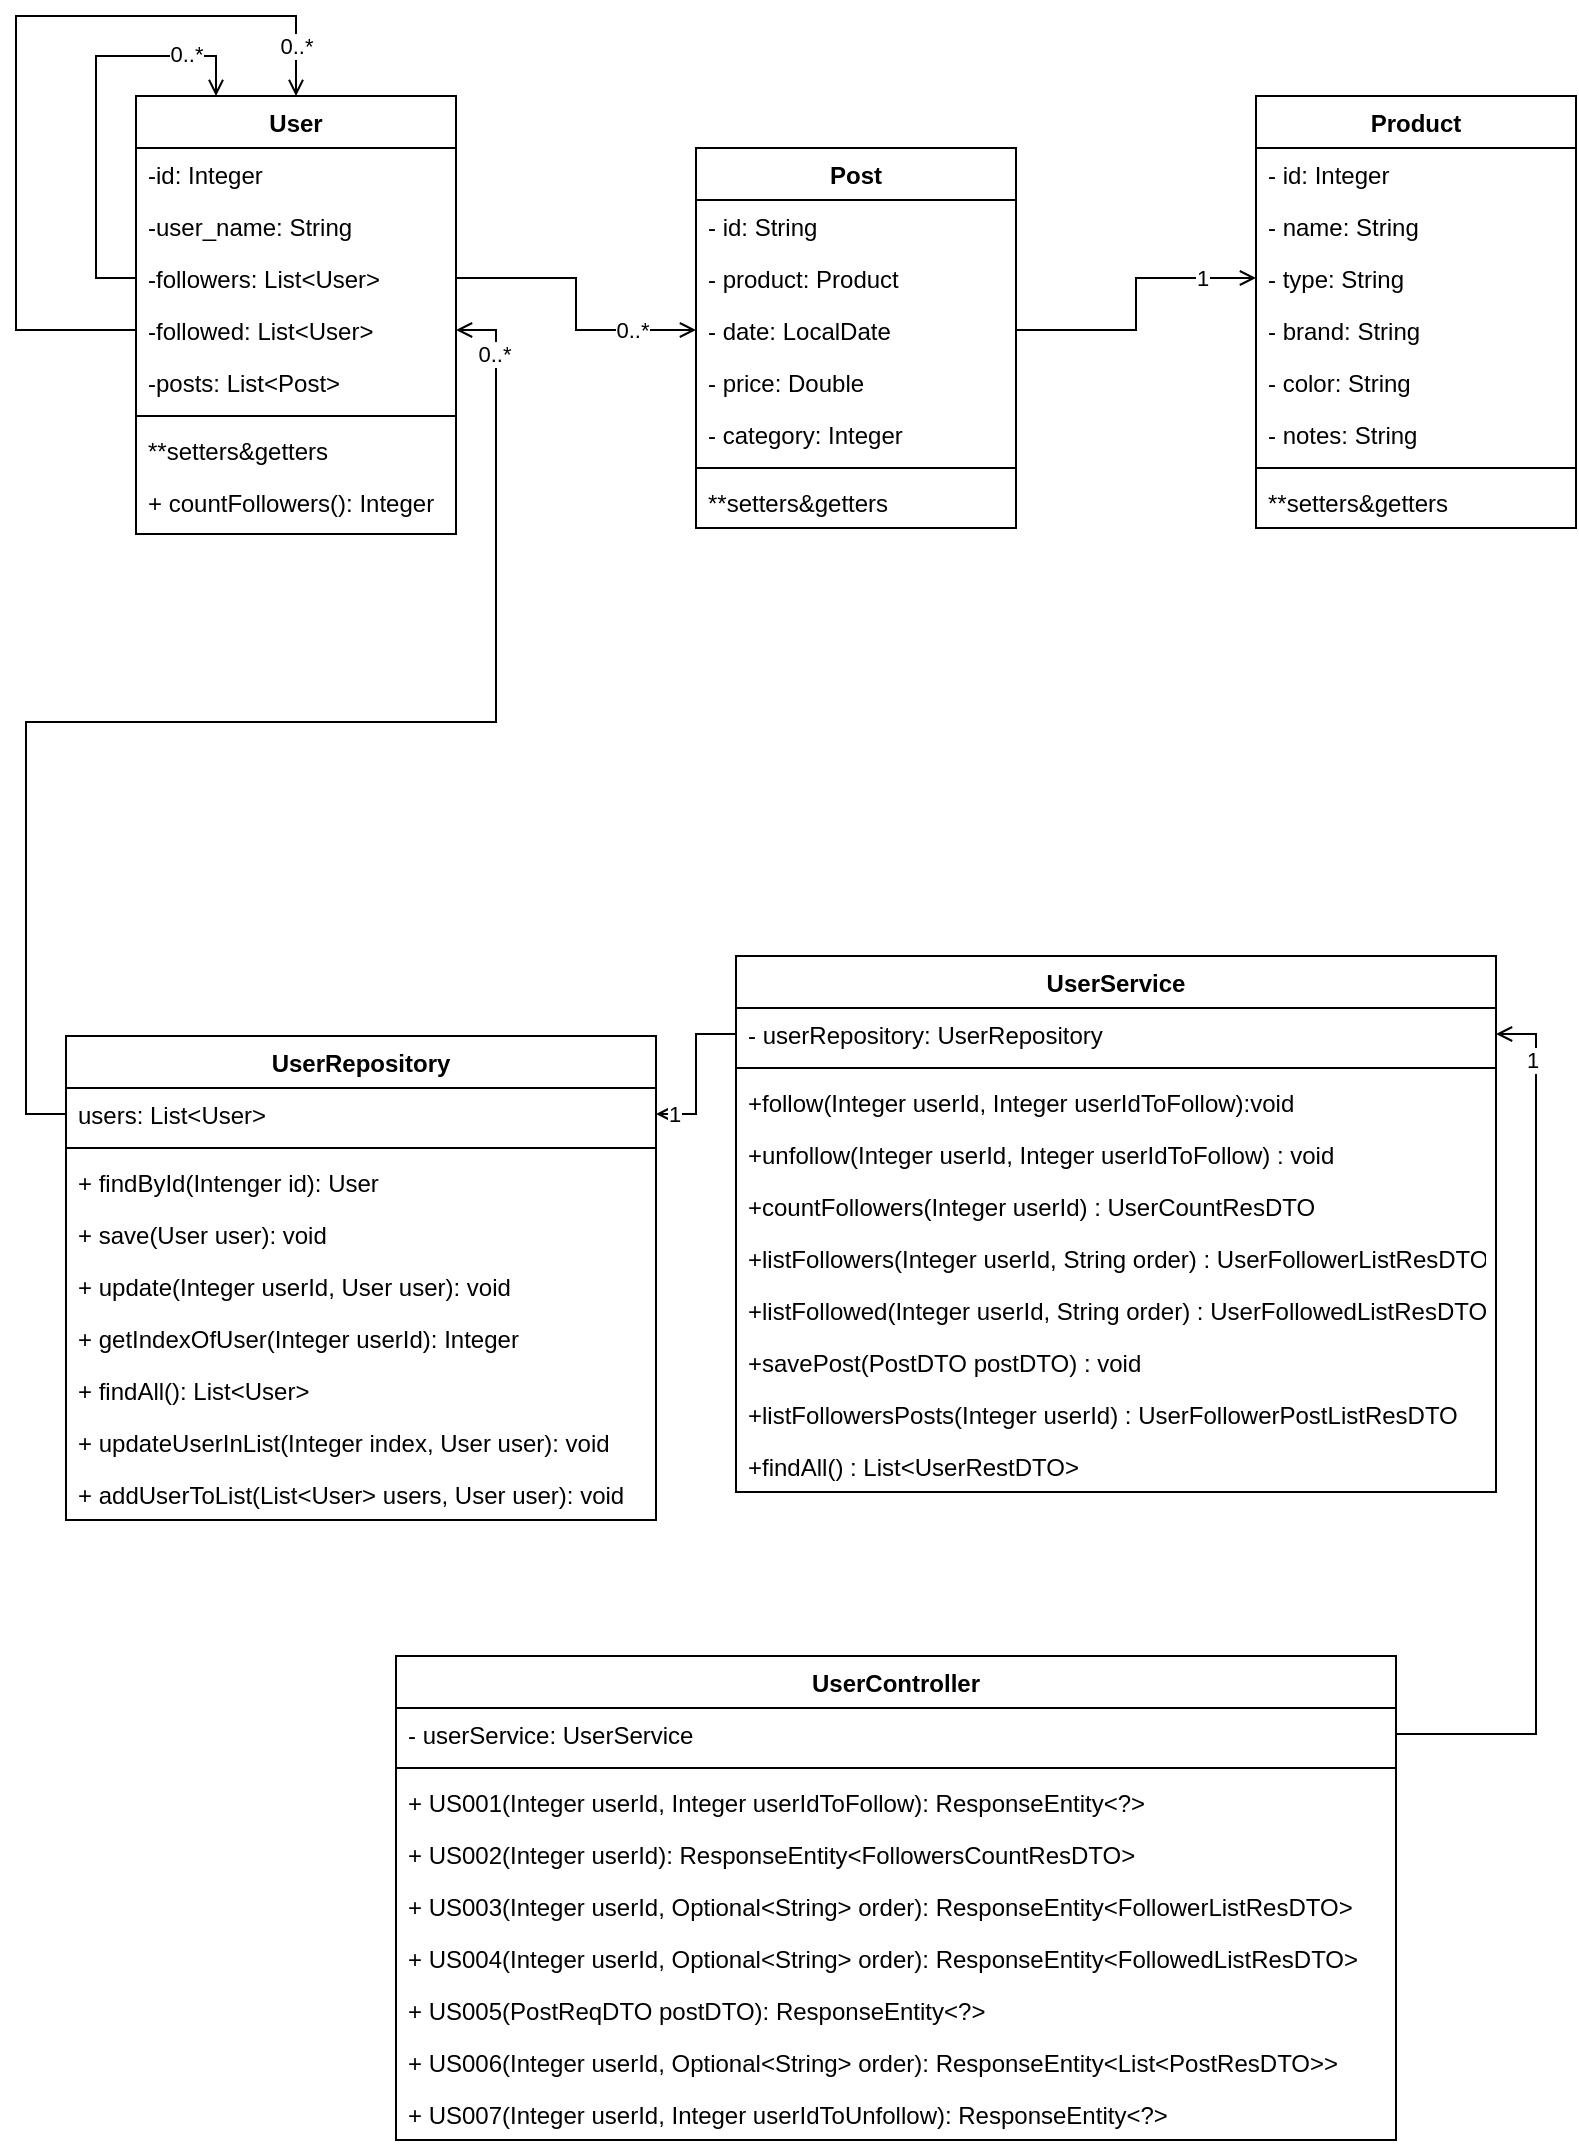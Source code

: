 <mxfile version="20.2.3" type="device"><diagram id="C5RBs43oDa-KdzZeNtuy" name="Page-1"><mxGraphModel dx="1186" dy="547" grid="1" gridSize="10" guides="1" tooltips="1" connect="1" arrows="1" fold="1" page="1" pageScale="1" pageWidth="827" pageHeight="1169" math="0" shadow="0"><root><mxCell id="WIyWlLk6GJQsqaUBKTNV-0"/><mxCell id="WIyWlLk6GJQsqaUBKTNV-1" parent="WIyWlLk6GJQsqaUBKTNV-0"/><mxCell id="zkfFHV4jXpPFQw0GAbJ--0" value="User" style="swimlane;fontStyle=1;align=center;verticalAlign=top;childLayout=stackLayout;horizontal=1;startSize=26;horizontalStack=0;resizeParent=1;resizeLast=0;collapsible=1;marginBottom=0;rounded=0;shadow=0;strokeWidth=1;" parent="WIyWlLk6GJQsqaUBKTNV-1" vertex="1"><mxGeometry x="80" y="131" width="160" height="219" as="geometry"><mxRectangle x="230" y="140" width="160" height="26" as="alternateBounds"/></mxGeometry></mxCell><mxCell id="zkfFHV4jXpPFQw0GAbJ--3" value="-id: Integer" style="text;align=left;verticalAlign=top;spacingLeft=4;spacingRight=4;overflow=hidden;rotatable=0;points=[[0,0.5],[1,0.5]];portConstraint=eastwest;rounded=0;shadow=0;html=0;" parent="zkfFHV4jXpPFQw0GAbJ--0" vertex="1"><mxGeometry y="26" width="160" height="26" as="geometry"/></mxCell><mxCell id="zkfFHV4jXpPFQw0GAbJ--2" value="-user_name: String" style="text;align=left;verticalAlign=top;spacingLeft=4;spacingRight=4;overflow=hidden;rotatable=0;points=[[0,0.5],[1,0.5]];portConstraint=eastwest;rounded=0;shadow=0;html=0;" parent="zkfFHV4jXpPFQw0GAbJ--0" vertex="1"><mxGeometry y="52" width="160" height="26" as="geometry"/></mxCell><mxCell id="iZrina8T1siH7-lj8EyE-84" style="edgeStyle=orthogonalEdgeStyle;rounded=0;orthogonalLoop=1;jettySize=auto;html=1;entryX=0.25;entryY=0;entryDx=0;entryDy=0;endArrow=open;endFill=0;" parent="zkfFHV4jXpPFQw0GAbJ--0" source="zkfFHV4jXpPFQw0GAbJ--1" target="zkfFHV4jXpPFQw0GAbJ--0" edge="1"><mxGeometry relative="1" as="geometry"><Array as="points"><mxPoint x="-20" y="91"/><mxPoint x="-20" y="-20"/><mxPoint x="40" y="-20"/></Array></mxGeometry></mxCell><mxCell id="iZrina8T1siH7-lj8EyE-86" value="0..*" style="edgeLabel;html=1;align=center;verticalAlign=middle;resizable=0;points=[];" parent="iZrina8T1siH7-lj8EyE-84" vertex="1" connectable="0"><mxGeometry x="0.725" y="2" relative="1" as="geometry"><mxPoint x="-6" y="1" as="offset"/></mxGeometry></mxCell><mxCell id="zkfFHV4jXpPFQw0GAbJ--1" value="-followers: List&lt;User&gt;" style="text;align=left;verticalAlign=top;spacingLeft=4;spacingRight=4;overflow=hidden;rotatable=0;points=[[0,0.5],[1,0.5]];portConstraint=eastwest;" parent="zkfFHV4jXpPFQw0GAbJ--0" vertex="1"><mxGeometry y="78" width="160" height="26" as="geometry"/></mxCell><mxCell id="iZrina8T1siH7-lj8EyE-85" style="edgeStyle=orthogonalEdgeStyle;rounded=0;orthogonalLoop=1;jettySize=auto;html=1;exitX=0;exitY=0.5;exitDx=0;exitDy=0;entryX=0.5;entryY=0;entryDx=0;entryDy=0;endArrow=open;endFill=0;" parent="zkfFHV4jXpPFQw0GAbJ--0" source="zkfFHV4jXpPFQw0GAbJ--5" target="zkfFHV4jXpPFQw0GAbJ--0" edge="1"><mxGeometry relative="1" as="geometry"><Array as="points"><mxPoint x="-60" y="117"/><mxPoint x="-60" y="-40"/><mxPoint x="80" y="-40"/></Array></mxGeometry></mxCell><mxCell id="iZrina8T1siH7-lj8EyE-87" value="0..*" style="edgeLabel;html=1;align=center;verticalAlign=middle;resizable=0;points=[];" parent="iZrina8T1siH7-lj8EyE-85" vertex="1" connectable="0"><mxGeometry x="0.841" relative="1" as="geometry"><mxPoint y="6" as="offset"/></mxGeometry></mxCell><mxCell id="zkfFHV4jXpPFQw0GAbJ--5" value="-followed: List&lt;User&gt;" style="text;align=left;verticalAlign=top;spacingLeft=4;spacingRight=4;overflow=hidden;rotatable=0;points=[[0,0.5],[1,0.5]];portConstraint=eastwest;" parent="zkfFHV4jXpPFQw0GAbJ--0" vertex="1"><mxGeometry y="104" width="160" height="26" as="geometry"/></mxCell><mxCell id="iZrina8T1siH7-lj8EyE-9" value="-posts: List&lt;Post&gt;" style="text;align=left;verticalAlign=top;spacingLeft=4;spacingRight=4;overflow=hidden;rotatable=0;points=[[0,0.5],[1,0.5]];portConstraint=eastwest;" parent="zkfFHV4jXpPFQw0GAbJ--0" vertex="1"><mxGeometry y="130" width="160" height="26" as="geometry"/></mxCell><mxCell id="zkfFHV4jXpPFQw0GAbJ--4" value="" style="line;html=1;strokeWidth=1;align=left;verticalAlign=middle;spacingTop=-1;spacingLeft=3;spacingRight=3;rotatable=0;labelPosition=right;points=[];portConstraint=eastwest;" parent="zkfFHV4jXpPFQw0GAbJ--0" vertex="1"><mxGeometry y="156" width="160" height="8" as="geometry"/></mxCell><mxCell id="iZrina8T1siH7-lj8EyE-1" value="**setters&amp;getters" style="text;align=left;verticalAlign=top;spacingLeft=4;spacingRight=4;overflow=hidden;rotatable=0;points=[[0,0.5],[1,0.5]];portConstraint=eastwest;rounded=0;shadow=0;html=0;" parent="zkfFHV4jXpPFQw0GAbJ--0" vertex="1"><mxGeometry y="164" width="160" height="26" as="geometry"/></mxCell><mxCell id="iZrina8T1siH7-lj8EyE-89" value="+ countFollowers(): Integer" style="text;align=left;verticalAlign=top;spacingLeft=4;spacingRight=4;overflow=hidden;rotatable=0;points=[[0,0.5],[1,0.5]];portConstraint=eastwest;rounded=0;shadow=0;html=0;" parent="zkfFHV4jXpPFQw0GAbJ--0" vertex="1"><mxGeometry y="190" width="160" height="26" as="geometry"/></mxCell><mxCell id="iZrina8T1siH7-lj8EyE-78" style="edgeStyle=orthogonalEdgeStyle;rounded=0;orthogonalLoop=1;jettySize=auto;html=1;exitX=0;exitY=0.5;exitDx=0;exitDy=0;entryX=1;entryY=0.5;entryDx=0;entryDy=0;endArrow=open;endFill=0;" parent="WIyWlLk6GJQsqaUBKTNV-1" source="iZrina8T1siH7-lj8EyE-34" target="zkfFHV4jXpPFQw0GAbJ--5" edge="1"><mxGeometry relative="1" as="geometry"/></mxCell><mxCell id="iZrina8T1siH7-lj8EyE-79" value="0..*" style="edgeLabel;html=1;align=center;verticalAlign=middle;resizable=0;points=[];" parent="iZrina8T1siH7-lj8EyE-78" vertex="1" connectable="0"><mxGeometry x="0.924" y="1" relative="1" as="geometry"><mxPoint y="6" as="offset"/></mxGeometry></mxCell><mxCell id="iZrina8T1siH7-lj8EyE-33" value="UserRepository" style="swimlane;fontStyle=1;align=center;verticalAlign=top;childLayout=stackLayout;horizontal=1;startSize=26;horizontalStack=0;resizeParent=1;resizeParentMax=0;resizeLast=0;collapsible=1;marginBottom=0;labelBorderColor=none;" parent="WIyWlLk6GJQsqaUBKTNV-1" vertex="1"><mxGeometry x="45" y="601" width="295" height="242" as="geometry"/></mxCell><mxCell id="iZrina8T1siH7-lj8EyE-34" value="users: List&lt;User&gt;" style="text;strokeColor=none;fillColor=none;align=left;verticalAlign=top;spacingLeft=4;spacingRight=4;overflow=hidden;rotatable=0;points=[[0,0.5],[1,0.5]];portConstraint=eastwest;labelBorderColor=none;" parent="iZrina8T1siH7-lj8EyE-33" vertex="1"><mxGeometry y="26" width="295" height="26" as="geometry"/></mxCell><mxCell id="iZrina8T1siH7-lj8EyE-35" value="" style="line;strokeWidth=1;fillColor=none;align=left;verticalAlign=middle;spacingTop=-1;spacingLeft=3;spacingRight=3;rotatable=0;labelPosition=right;points=[];portConstraint=eastwest;labelBorderColor=none;" parent="iZrina8T1siH7-lj8EyE-33" vertex="1"><mxGeometry y="52" width="295" height="8" as="geometry"/></mxCell><mxCell id="iZrina8T1siH7-lj8EyE-36" value="+ findById(Intenger id): User" style="text;strokeColor=none;fillColor=none;align=left;verticalAlign=top;spacingLeft=4;spacingRight=4;overflow=hidden;rotatable=0;points=[[0,0.5],[1,0.5]];portConstraint=eastwest;labelBorderColor=none;" parent="iZrina8T1siH7-lj8EyE-33" vertex="1"><mxGeometry y="60" width="295" height="26" as="geometry"/></mxCell><mxCell id="iZrina8T1siH7-lj8EyE-39" value="+ save(User user): void" style="text;strokeColor=none;fillColor=none;align=left;verticalAlign=top;spacingLeft=4;spacingRight=4;overflow=hidden;rotatable=0;points=[[0,0.5],[1,0.5]];portConstraint=eastwest;labelBorderColor=none;" parent="iZrina8T1siH7-lj8EyE-33" vertex="1"><mxGeometry y="86" width="295" height="26" as="geometry"/></mxCell><mxCell id="izkSsfpVhGMMbZ9nOL77-1" value="+ update(Integer userId, User user): void" style="text;strokeColor=none;fillColor=none;align=left;verticalAlign=top;spacingLeft=4;spacingRight=4;overflow=hidden;rotatable=0;points=[[0,0.5],[1,0.5]];portConstraint=eastwest;labelBorderColor=none;" vertex="1" parent="iZrina8T1siH7-lj8EyE-33"><mxGeometry y="112" width="295" height="26" as="geometry"/></mxCell><mxCell id="izkSsfpVhGMMbZ9nOL77-2" value="+ getIndexOfUser(Integer userId): Integer" style="text;strokeColor=none;fillColor=none;align=left;verticalAlign=top;spacingLeft=4;spacingRight=4;overflow=hidden;rotatable=0;points=[[0,0.5],[1,0.5]];portConstraint=eastwest;labelBorderColor=none;" vertex="1" parent="iZrina8T1siH7-lj8EyE-33"><mxGeometry y="138" width="295" height="26" as="geometry"/></mxCell><mxCell id="izkSsfpVhGMMbZ9nOL77-3" value="+ findAll(): List&lt;User&gt;" style="text;strokeColor=none;fillColor=none;align=left;verticalAlign=top;spacingLeft=4;spacingRight=4;overflow=hidden;rotatable=0;points=[[0,0.5],[1,0.5]];portConstraint=eastwest;labelBorderColor=none;" vertex="1" parent="iZrina8T1siH7-lj8EyE-33"><mxGeometry y="164" width="295" height="26" as="geometry"/></mxCell><mxCell id="izkSsfpVhGMMbZ9nOL77-4" value="+ updateUserInList(Integer index, User user): void" style="text;strokeColor=none;fillColor=none;align=left;verticalAlign=top;spacingLeft=4;spacingRight=4;overflow=hidden;rotatable=0;points=[[0,0.5],[1,0.5]];portConstraint=eastwest;labelBorderColor=none;" vertex="1" parent="iZrina8T1siH7-lj8EyE-33"><mxGeometry y="190" width="295" height="26" as="geometry"/></mxCell><mxCell id="izkSsfpVhGMMbZ9nOL77-5" value="+ addUserToList(List&lt;User&gt; users, User user): void" style="text;strokeColor=none;fillColor=none;align=left;verticalAlign=top;spacingLeft=4;spacingRight=4;overflow=hidden;rotatable=0;points=[[0,0.5],[1,0.5]];portConstraint=eastwest;labelBorderColor=none;" vertex="1" parent="iZrina8T1siH7-lj8EyE-33"><mxGeometry y="216" width="295" height="26" as="geometry"/></mxCell><mxCell id="iZrina8T1siH7-lj8EyE-41" value="UserService" style="swimlane;fontStyle=1;align=center;verticalAlign=top;childLayout=stackLayout;horizontal=1;startSize=26;horizontalStack=0;resizeParent=1;resizeParentMax=0;resizeLast=0;collapsible=1;marginBottom=0;labelBorderColor=none;" parent="WIyWlLk6GJQsqaUBKTNV-1" vertex="1"><mxGeometry x="380" y="561" width="380" height="268" as="geometry"/></mxCell><mxCell id="iZrina8T1siH7-lj8EyE-42" value="- userRepository: UserRepository" style="text;strokeColor=none;fillColor=none;align=left;verticalAlign=top;spacingLeft=4;spacingRight=4;overflow=hidden;rotatable=0;points=[[0,0.5],[1,0.5]];portConstraint=eastwest;labelBorderColor=none;" parent="iZrina8T1siH7-lj8EyE-41" vertex="1"><mxGeometry y="26" width="380" height="26" as="geometry"/></mxCell><mxCell id="iZrina8T1siH7-lj8EyE-43" value="" style="line;strokeWidth=1;fillColor=none;align=left;verticalAlign=middle;spacingTop=-1;spacingLeft=3;spacingRight=3;rotatable=0;labelPosition=right;points=[];portConstraint=eastwest;labelBorderColor=none;" parent="iZrina8T1siH7-lj8EyE-41" vertex="1"><mxGeometry y="52" width="380" height="8" as="geometry"/></mxCell><mxCell id="iZrina8T1siH7-lj8EyE-44" value="+follow(Integer userId, Integer userIdToFollow):void" style="text;strokeColor=none;fillColor=none;align=left;verticalAlign=top;spacingLeft=4;spacingRight=4;overflow=hidden;rotatable=0;points=[[0,0.5],[1,0.5]];portConstraint=eastwest;labelBorderColor=none;" parent="iZrina8T1siH7-lj8EyE-41" vertex="1"><mxGeometry y="60" width="380" height="26" as="geometry"/></mxCell><mxCell id="iZrina8T1siH7-lj8EyE-45" value="+unfollow(Integer userId, Integer userIdToFollow) : void" style="text;strokeColor=none;fillColor=none;align=left;verticalAlign=top;spacingLeft=4;spacingRight=4;overflow=hidden;rotatable=0;points=[[0,0.5],[1,0.5]];portConstraint=eastwest;labelBorderColor=none;" parent="iZrina8T1siH7-lj8EyE-41" vertex="1"><mxGeometry y="86" width="380" height="26" as="geometry"/></mxCell><mxCell id="iZrina8T1siH7-lj8EyE-47" value="+countFollowers(Integer userId) : UserCountResDTO" style="text;strokeColor=none;fillColor=none;align=left;verticalAlign=top;spacingLeft=4;spacingRight=4;overflow=hidden;rotatable=0;points=[[0,0.5],[1,0.5]];portConstraint=eastwest;labelBorderColor=none;" parent="iZrina8T1siH7-lj8EyE-41" vertex="1"><mxGeometry y="112" width="380" height="26" as="geometry"/></mxCell><mxCell id="iZrina8T1siH7-lj8EyE-49" value="+listFollowers(Integer userId, String order) : UserFollowerListResDTO" style="text;strokeColor=none;fillColor=none;align=left;verticalAlign=top;spacingLeft=4;spacingRight=4;overflow=hidden;rotatable=0;points=[[0,0.5],[1,0.5]];portConstraint=eastwest;labelBorderColor=none;" parent="iZrina8T1siH7-lj8EyE-41" vertex="1"><mxGeometry y="138" width="380" height="26" as="geometry"/></mxCell><mxCell id="iZrina8T1siH7-lj8EyE-50" value="+listFollowed(Integer userId, String order) : UserFollowedListResDTO" style="text;strokeColor=none;fillColor=none;align=left;verticalAlign=top;spacingLeft=4;spacingRight=4;overflow=hidden;rotatable=0;points=[[0,0.5],[1,0.5]];portConstraint=eastwest;labelBorderColor=none;" parent="iZrina8T1siH7-lj8EyE-41" vertex="1"><mxGeometry y="164" width="380" height="26" as="geometry"/></mxCell><mxCell id="iZrina8T1siH7-lj8EyE-51" value="+savePost(PostDTO postDTO) : void" style="text;strokeColor=none;fillColor=none;align=left;verticalAlign=top;spacingLeft=4;spacingRight=4;overflow=hidden;rotatable=0;points=[[0,0.5],[1,0.5]];portConstraint=eastwest;labelBorderColor=none;" parent="iZrina8T1siH7-lj8EyE-41" vertex="1"><mxGeometry y="190" width="380" height="26" as="geometry"/></mxCell><mxCell id="iZrina8T1siH7-lj8EyE-52" value="+listFollowersPosts(Integer userId) : UserFollowerPostListResDTO" style="text;strokeColor=none;fillColor=none;align=left;verticalAlign=top;spacingLeft=4;spacingRight=4;overflow=hidden;rotatable=0;points=[[0,0.5],[1,0.5]];portConstraint=eastwest;labelBorderColor=none;" parent="iZrina8T1siH7-lj8EyE-41" vertex="1"><mxGeometry y="216" width="380" height="26" as="geometry"/></mxCell><mxCell id="izkSsfpVhGMMbZ9nOL77-7" value="+findAll() : List&lt;UserRestDTO&gt;" style="text;strokeColor=none;fillColor=none;align=left;verticalAlign=top;spacingLeft=4;spacingRight=4;overflow=hidden;rotatable=0;points=[[0,0.5],[1,0.5]];portConstraint=eastwest;labelBorderColor=none;" vertex="1" parent="iZrina8T1siH7-lj8EyE-41"><mxGeometry y="242" width="380" height="26" as="geometry"/></mxCell><mxCell id="iZrina8T1siH7-lj8EyE-46" style="edgeStyle=orthogonalEdgeStyle;rounded=0;orthogonalLoop=1;jettySize=auto;html=1;entryX=1;entryY=0.5;entryDx=0;entryDy=0;endArrow=open;endFill=0;" parent="WIyWlLk6GJQsqaUBKTNV-1" source="iZrina8T1siH7-lj8EyE-42" target="iZrina8T1siH7-lj8EyE-34" edge="1"><mxGeometry relative="1" as="geometry"/></mxCell><mxCell id="iZrina8T1siH7-lj8EyE-80" value="1" style="edgeLabel;html=1;align=center;verticalAlign=middle;resizable=0;points=[];" parent="iZrina8T1siH7-lj8EyE-46" vertex="1" connectable="0"><mxGeometry x="0.782" relative="1" as="geometry"><mxPoint as="offset"/></mxGeometry></mxCell><mxCell id="iZrina8T1siH7-lj8EyE-53" value="UserController" style="swimlane;fontStyle=1;align=center;verticalAlign=top;childLayout=stackLayout;horizontal=1;startSize=26;horizontalStack=0;resizeParent=1;resizeParentMax=0;resizeLast=0;collapsible=1;marginBottom=0;labelBorderColor=none;" parent="WIyWlLk6GJQsqaUBKTNV-1" vertex="1"><mxGeometry x="210" y="911" width="500" height="242" as="geometry"/></mxCell><mxCell id="iZrina8T1siH7-lj8EyE-54" value="- userService: UserService" style="text;strokeColor=none;fillColor=none;align=left;verticalAlign=top;spacingLeft=4;spacingRight=4;overflow=hidden;rotatable=0;points=[[0,0.5],[1,0.5]];portConstraint=eastwest;labelBorderColor=none;" parent="iZrina8T1siH7-lj8EyE-53" vertex="1"><mxGeometry y="26" width="500" height="26" as="geometry"/></mxCell><mxCell id="iZrina8T1siH7-lj8EyE-55" value="" style="line;strokeWidth=1;fillColor=none;align=left;verticalAlign=middle;spacingTop=-1;spacingLeft=3;spacingRight=3;rotatable=0;labelPosition=right;points=[];portConstraint=eastwest;labelBorderColor=none;" parent="iZrina8T1siH7-lj8EyE-53" vertex="1"><mxGeometry y="52" width="500" height="8" as="geometry"/></mxCell><mxCell id="iZrina8T1siH7-lj8EyE-56" value="+ US001(Integer userId, Integer userIdToFollow): ResponseEntity&lt;?&gt;" style="text;strokeColor=none;fillColor=none;align=left;verticalAlign=top;spacingLeft=4;spacingRight=4;overflow=hidden;rotatable=0;points=[[0,0.5],[1,0.5]];portConstraint=eastwest;labelBorderColor=none;" parent="iZrina8T1siH7-lj8EyE-53" vertex="1"><mxGeometry y="60" width="500" height="26" as="geometry"/></mxCell><mxCell id="izkSsfpVhGMMbZ9nOL77-10" value="+ US002(Integer userId): ResponseEntity&lt;FollowersCountResDTO&gt;" style="text;strokeColor=none;fillColor=none;align=left;verticalAlign=top;spacingLeft=4;spacingRight=4;overflow=hidden;rotatable=0;points=[[0,0.5],[1,0.5]];portConstraint=eastwest;labelBorderColor=none;" vertex="1" parent="iZrina8T1siH7-lj8EyE-53"><mxGeometry y="86" width="500" height="26" as="geometry"/></mxCell><mxCell id="izkSsfpVhGMMbZ9nOL77-8" value="+ US003(Integer userId, Optional&lt;String&gt; order): ResponseEntity&lt;FollowerListResDTO&gt;" style="text;strokeColor=none;fillColor=none;align=left;verticalAlign=top;spacingLeft=4;spacingRight=4;overflow=hidden;rotatable=0;points=[[0,0.5],[1,0.5]];portConstraint=eastwest;labelBorderColor=none;" vertex="1" parent="iZrina8T1siH7-lj8EyE-53"><mxGeometry y="112" width="500" height="26" as="geometry"/></mxCell><mxCell id="izkSsfpVhGMMbZ9nOL77-9" value="+ US004(Integer userId, Optional&lt;String&gt; order): ResponseEntity&lt;FollowedListResDTO&gt;" style="text;strokeColor=none;fillColor=none;align=left;verticalAlign=top;spacingLeft=4;spacingRight=4;overflow=hidden;rotatable=0;points=[[0,0.5],[1,0.5]];portConstraint=eastwest;labelBorderColor=none;" vertex="1" parent="iZrina8T1siH7-lj8EyE-53"><mxGeometry y="138" width="500" height="26" as="geometry"/></mxCell><mxCell id="izkSsfpVhGMMbZ9nOL77-11" value="+ US005(PostReqDTO postDTO): ResponseEntity&lt;?&gt;" style="text;strokeColor=none;fillColor=none;align=left;verticalAlign=top;spacingLeft=4;spacingRight=4;overflow=hidden;rotatable=0;points=[[0,0.5],[1,0.5]];portConstraint=eastwest;labelBorderColor=none;" vertex="1" parent="iZrina8T1siH7-lj8EyE-53"><mxGeometry y="164" width="500" height="26" as="geometry"/></mxCell><mxCell id="izkSsfpVhGMMbZ9nOL77-13" value="+ US006(Integer userId, Optional&lt;String&gt; order): ResponseEntity&lt;List&lt;PostResDTO&gt;&gt;" style="text;strokeColor=none;fillColor=none;align=left;verticalAlign=top;spacingLeft=4;spacingRight=4;overflow=hidden;rotatable=0;points=[[0,0.5],[1,0.5]];portConstraint=eastwest;labelBorderColor=none;" vertex="1" parent="iZrina8T1siH7-lj8EyE-53"><mxGeometry y="190" width="500" height="26" as="geometry"/></mxCell><mxCell id="izkSsfpVhGMMbZ9nOL77-14" value="+ US007(Integer userId, Integer userIdToUnfollow): ResponseEntity&lt;?&gt;" style="text;strokeColor=none;fillColor=none;align=left;verticalAlign=top;spacingLeft=4;spacingRight=4;overflow=hidden;rotatable=0;points=[[0,0.5],[1,0.5]];portConstraint=eastwest;labelBorderColor=none;" vertex="1" parent="iZrina8T1siH7-lj8EyE-53"><mxGeometry y="216" width="500" height="26" as="geometry"/></mxCell><mxCell id="iZrina8T1siH7-lj8EyE-57" style="edgeStyle=orthogonalEdgeStyle;rounded=0;orthogonalLoop=1;jettySize=auto;html=1;endArrow=open;endFill=0;entryX=1;entryY=0.5;entryDx=0;entryDy=0;" parent="WIyWlLk6GJQsqaUBKTNV-1" source="iZrina8T1siH7-lj8EyE-54" target="iZrina8T1siH7-lj8EyE-42" edge="1"><mxGeometry relative="1" as="geometry"><mxPoint x="790" y="761" as="targetPoint"/></mxGeometry></mxCell><mxCell id="iZrina8T1siH7-lj8EyE-81" value="1" style="edgeLabel;html=1;align=center;verticalAlign=middle;resizable=0;points=[];" parent="iZrina8T1siH7-lj8EyE-57" vertex="1" connectable="0"><mxGeometry x="0.92" y="2" relative="1" as="geometry"><mxPoint y="11" as="offset"/></mxGeometry></mxCell><mxCell id="iZrina8T1siH7-lj8EyE-58" value="Post" style="swimlane;fontStyle=1;align=center;verticalAlign=top;childLayout=stackLayout;horizontal=1;startSize=26;horizontalStack=0;resizeParent=1;resizeParentMax=0;resizeLast=0;collapsible=1;marginBottom=0;labelBorderColor=none;" parent="WIyWlLk6GJQsqaUBKTNV-1" vertex="1"><mxGeometry x="360" y="157" width="160" height="190" as="geometry"/></mxCell><mxCell id="iZrina8T1siH7-lj8EyE-59" value="- id: String" style="text;strokeColor=none;fillColor=none;align=left;verticalAlign=top;spacingLeft=4;spacingRight=4;overflow=hidden;rotatable=0;points=[[0,0.5],[1,0.5]];portConstraint=eastwest;labelBorderColor=none;" parent="iZrina8T1siH7-lj8EyE-58" vertex="1"><mxGeometry y="26" width="160" height="26" as="geometry"/></mxCell><mxCell id="izkSsfpVhGMMbZ9nOL77-0" value="- product: Product" style="text;strokeColor=none;fillColor=none;align=left;verticalAlign=top;spacingLeft=4;spacingRight=4;overflow=hidden;rotatable=0;points=[[0,0.5],[1,0.5]];portConstraint=eastwest;labelBorderColor=none;" vertex="1" parent="iZrina8T1siH7-lj8EyE-58"><mxGeometry y="52" width="160" height="26" as="geometry"/></mxCell><mxCell id="iZrina8T1siH7-lj8EyE-63" value="- date: LocalDate" style="text;strokeColor=none;fillColor=none;align=left;verticalAlign=top;spacingLeft=4;spacingRight=4;overflow=hidden;rotatable=0;points=[[0,0.5],[1,0.5]];portConstraint=eastwest;labelBorderColor=none;" parent="iZrina8T1siH7-lj8EyE-58" vertex="1"><mxGeometry y="78" width="160" height="26" as="geometry"/></mxCell><mxCell id="iZrina8T1siH7-lj8EyE-64" value="- price: Double" style="text;strokeColor=none;fillColor=none;align=left;verticalAlign=top;spacingLeft=4;spacingRight=4;overflow=hidden;rotatable=0;points=[[0,0.5],[1,0.5]];portConstraint=eastwest;labelBorderColor=none;" parent="iZrina8T1siH7-lj8EyE-58" vertex="1"><mxGeometry y="104" width="160" height="26" as="geometry"/></mxCell><mxCell id="iZrina8T1siH7-lj8EyE-61" value="- category: Integer" style="text;strokeColor=none;fillColor=none;align=left;verticalAlign=top;spacingLeft=4;spacingRight=4;overflow=hidden;rotatable=0;points=[[0,0.5],[1,0.5]];portConstraint=eastwest;labelBorderColor=none;" parent="iZrina8T1siH7-lj8EyE-58" vertex="1"><mxGeometry y="130" width="160" height="26" as="geometry"/></mxCell><mxCell id="iZrina8T1siH7-lj8EyE-60" value="" style="line;strokeWidth=1;fillColor=none;align=left;verticalAlign=middle;spacingTop=-1;spacingLeft=3;spacingRight=3;rotatable=0;labelPosition=right;points=[];portConstraint=eastwest;labelBorderColor=none;" parent="iZrina8T1siH7-lj8EyE-58" vertex="1"><mxGeometry y="156" width="160" height="8" as="geometry"/></mxCell><mxCell id="iZrina8T1siH7-lj8EyE-62" value="**setters&amp;getters" style="text;strokeColor=none;fillColor=none;align=left;verticalAlign=top;spacingLeft=4;spacingRight=4;overflow=hidden;rotatable=0;points=[[0,0.5],[1,0.5]];portConstraint=eastwest;labelBorderColor=none;" parent="iZrina8T1siH7-lj8EyE-58" vertex="1"><mxGeometry y="164" width="160" height="26" as="geometry"/></mxCell><mxCell id="iZrina8T1siH7-lj8EyE-65" value="Product" style="swimlane;fontStyle=1;align=center;verticalAlign=top;childLayout=stackLayout;horizontal=1;startSize=26;horizontalStack=0;resizeParent=1;resizeParentMax=0;resizeLast=0;collapsible=1;marginBottom=0;labelBorderColor=none;" parent="WIyWlLk6GJQsqaUBKTNV-1" vertex="1"><mxGeometry x="640" y="131" width="160" height="216" as="geometry"/></mxCell><mxCell id="iZrina8T1siH7-lj8EyE-66" value="- id: Integer" style="text;strokeColor=none;fillColor=none;align=left;verticalAlign=top;spacingLeft=4;spacingRight=4;overflow=hidden;rotatable=0;points=[[0,0.5],[1,0.5]];portConstraint=eastwest;labelBorderColor=none;" parent="iZrina8T1siH7-lj8EyE-65" vertex="1"><mxGeometry y="26" width="160" height="26" as="geometry"/></mxCell><mxCell id="iZrina8T1siH7-lj8EyE-69" value="- name: String" style="text;strokeColor=none;fillColor=none;align=left;verticalAlign=top;spacingLeft=4;spacingRight=4;overflow=hidden;rotatable=0;points=[[0,0.5],[1,0.5]];portConstraint=eastwest;labelBorderColor=none;" parent="iZrina8T1siH7-lj8EyE-65" vertex="1"><mxGeometry y="52" width="160" height="26" as="geometry"/></mxCell><mxCell id="iZrina8T1siH7-lj8EyE-70" value="- type: String" style="text;strokeColor=none;fillColor=none;align=left;verticalAlign=top;spacingLeft=4;spacingRight=4;overflow=hidden;rotatable=0;points=[[0,0.5],[1,0.5]];portConstraint=eastwest;labelBorderColor=none;" parent="iZrina8T1siH7-lj8EyE-65" vertex="1"><mxGeometry y="78" width="160" height="26" as="geometry"/></mxCell><mxCell id="iZrina8T1siH7-lj8EyE-71" value="- brand: String" style="text;strokeColor=none;fillColor=none;align=left;verticalAlign=top;spacingLeft=4;spacingRight=4;overflow=hidden;rotatable=0;points=[[0,0.5],[1,0.5]];portConstraint=eastwest;labelBorderColor=none;" parent="iZrina8T1siH7-lj8EyE-65" vertex="1"><mxGeometry y="104" width="160" height="26" as="geometry"/></mxCell><mxCell id="iZrina8T1siH7-lj8EyE-72" value="- color: String" style="text;strokeColor=none;fillColor=none;align=left;verticalAlign=top;spacingLeft=4;spacingRight=4;overflow=hidden;rotatable=0;points=[[0,0.5],[1,0.5]];portConstraint=eastwest;labelBorderColor=none;" parent="iZrina8T1siH7-lj8EyE-65" vertex="1"><mxGeometry y="130" width="160" height="26" as="geometry"/></mxCell><mxCell id="iZrina8T1siH7-lj8EyE-73" value="- notes: String" style="text;strokeColor=none;fillColor=none;align=left;verticalAlign=top;spacingLeft=4;spacingRight=4;overflow=hidden;rotatable=0;points=[[0,0.5],[1,0.5]];portConstraint=eastwest;labelBorderColor=none;" parent="iZrina8T1siH7-lj8EyE-65" vertex="1"><mxGeometry y="156" width="160" height="26" as="geometry"/></mxCell><mxCell id="iZrina8T1siH7-lj8EyE-67" value="" style="line;strokeWidth=1;fillColor=none;align=left;verticalAlign=middle;spacingTop=-1;spacingLeft=3;spacingRight=3;rotatable=0;labelPosition=right;points=[];portConstraint=eastwest;labelBorderColor=none;" parent="iZrina8T1siH7-lj8EyE-65" vertex="1"><mxGeometry y="182" width="160" height="8" as="geometry"/></mxCell><mxCell id="iZrina8T1siH7-lj8EyE-68" value="**setters&amp;getters" style="text;strokeColor=none;fillColor=none;align=left;verticalAlign=top;spacingLeft=4;spacingRight=4;overflow=hidden;rotatable=0;points=[[0,0.5],[1,0.5]];portConstraint=eastwest;labelBorderColor=none;" parent="iZrina8T1siH7-lj8EyE-65" vertex="1"><mxGeometry y="190" width="160" height="26" as="geometry"/></mxCell><mxCell id="iZrina8T1siH7-lj8EyE-75" style="edgeStyle=orthogonalEdgeStyle;rounded=0;orthogonalLoop=1;jettySize=auto;html=1;exitX=1;exitY=0.5;exitDx=0;exitDy=0;entryX=0;entryY=0.5;entryDx=0;entryDy=0;endArrow=open;endFill=0;" parent="WIyWlLk6GJQsqaUBKTNV-1" source="zkfFHV4jXpPFQw0GAbJ--1" target="iZrina8T1siH7-lj8EyE-63" edge="1"><mxGeometry relative="1" as="geometry"/></mxCell><mxCell id="iZrina8T1siH7-lj8EyE-82" value="0..*" style="edgeLabel;html=1;align=center;verticalAlign=middle;resizable=0;points=[];" parent="iZrina8T1siH7-lj8EyE-75" vertex="1" connectable="0"><mxGeometry x="0.817" y="3" relative="1" as="geometry"><mxPoint x="-19" y="3" as="offset"/></mxGeometry></mxCell><mxCell id="iZrina8T1siH7-lj8EyE-76" style="edgeStyle=orthogonalEdgeStyle;rounded=0;orthogonalLoop=1;jettySize=auto;html=1;entryX=0;entryY=0.5;entryDx=0;entryDy=0;endArrow=open;endFill=0;" parent="WIyWlLk6GJQsqaUBKTNV-1" source="iZrina8T1siH7-lj8EyE-63" target="iZrina8T1siH7-lj8EyE-70" edge="1"><mxGeometry relative="1" as="geometry"/></mxCell><mxCell id="iZrina8T1siH7-lj8EyE-83" value="1" style="edgeLabel;html=1;align=center;verticalAlign=middle;resizable=0;points=[];" parent="iZrina8T1siH7-lj8EyE-76" vertex="1" connectable="0"><mxGeometry x="0.683" y="-1" relative="1" as="geometry"><mxPoint x="-4" y="-1" as="offset"/></mxGeometry></mxCell></root></mxGraphModel></diagram></mxfile>